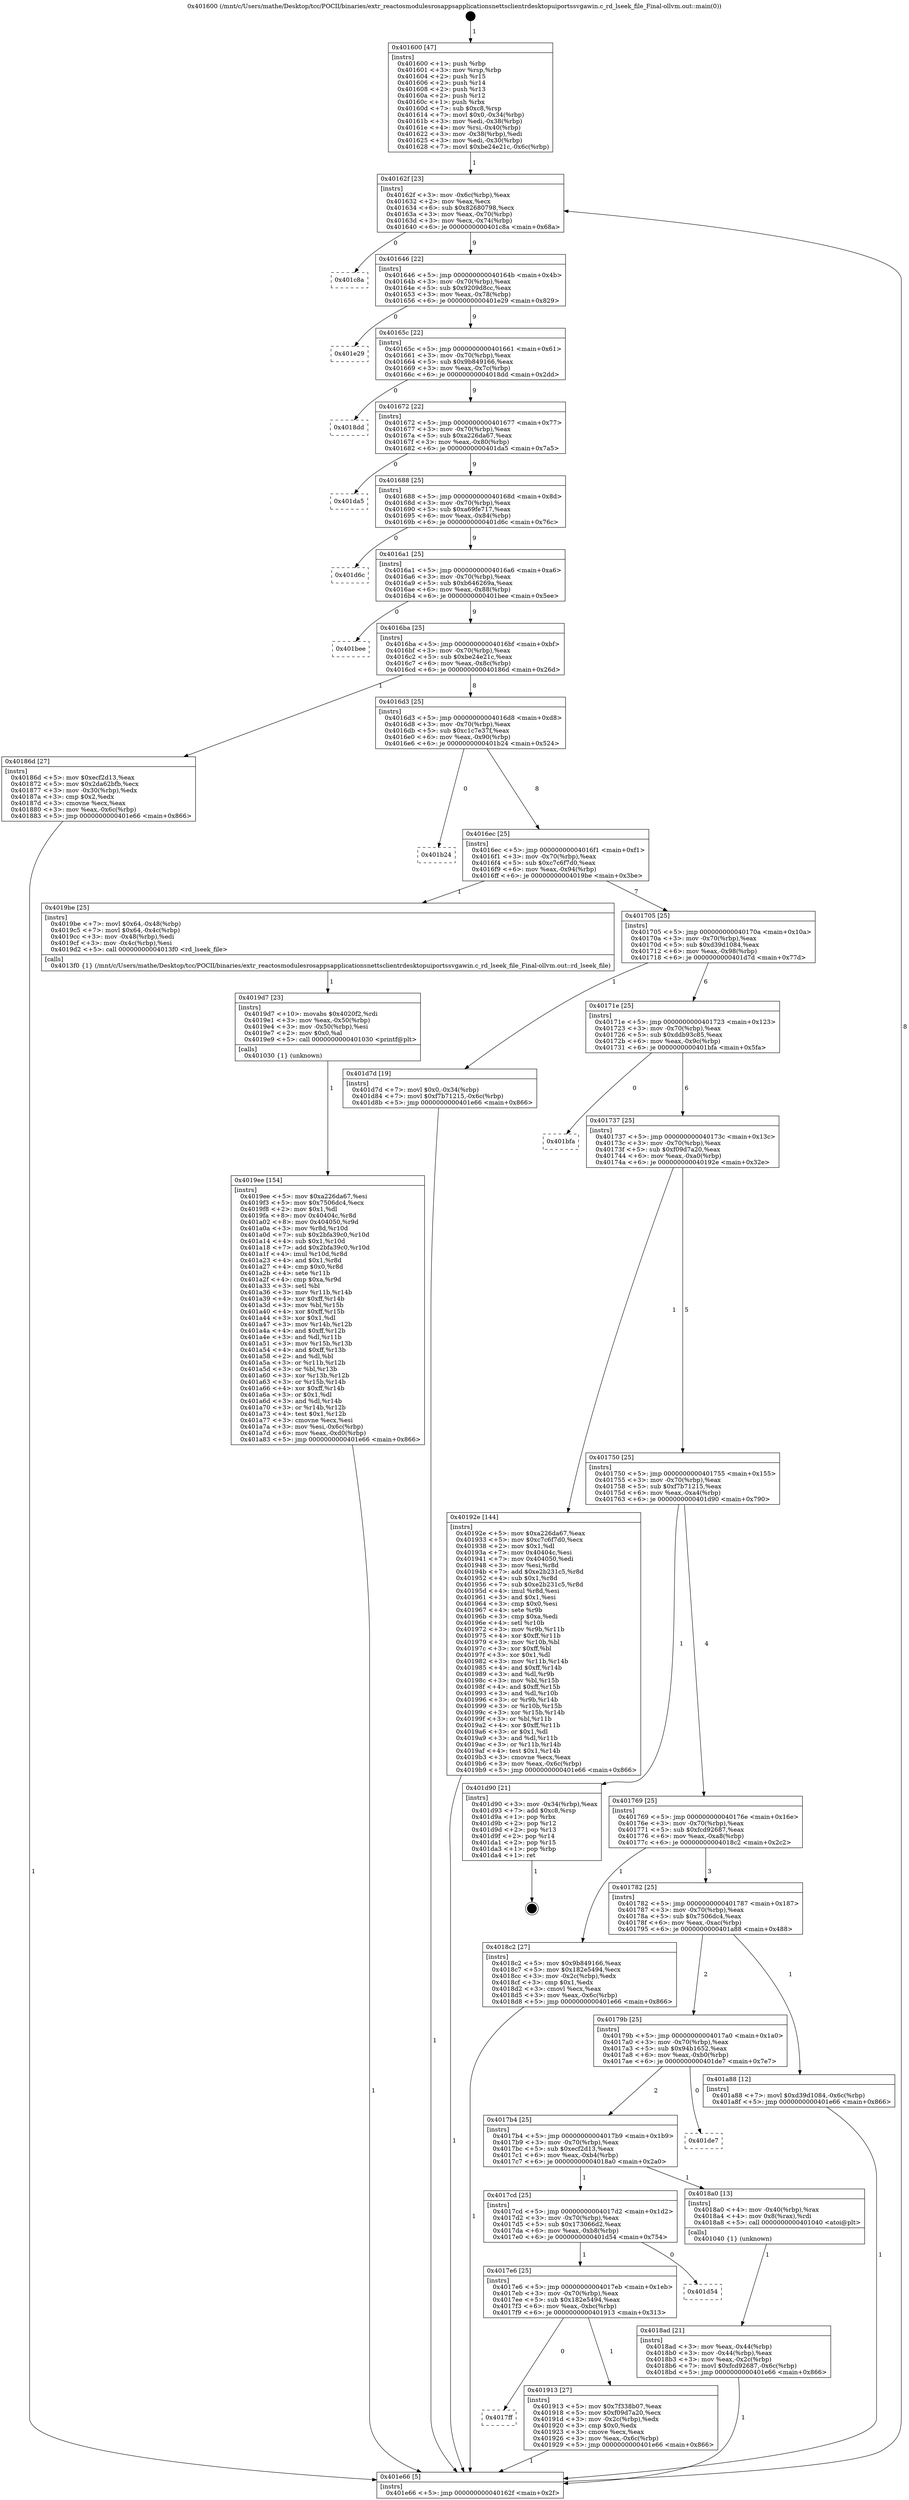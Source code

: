 digraph "0x401600" {
  label = "0x401600 (/mnt/c/Users/mathe/Desktop/tcc/POCII/binaries/extr_reactosmodulesrosappsapplicationsnettsclientrdesktopuiportssvgawin.c_rd_lseek_file_Final-ollvm.out::main(0))"
  labelloc = "t"
  node[shape=record]

  Entry [label="",width=0.3,height=0.3,shape=circle,fillcolor=black,style=filled]
  "0x40162f" [label="{
     0x40162f [23]\l
     | [instrs]\l
     &nbsp;&nbsp;0x40162f \<+3\>: mov -0x6c(%rbp),%eax\l
     &nbsp;&nbsp;0x401632 \<+2\>: mov %eax,%ecx\l
     &nbsp;&nbsp;0x401634 \<+6\>: sub $0x82680798,%ecx\l
     &nbsp;&nbsp;0x40163a \<+3\>: mov %eax,-0x70(%rbp)\l
     &nbsp;&nbsp;0x40163d \<+3\>: mov %ecx,-0x74(%rbp)\l
     &nbsp;&nbsp;0x401640 \<+6\>: je 0000000000401c8a \<main+0x68a\>\l
  }"]
  "0x401c8a" [label="{
     0x401c8a\l
  }", style=dashed]
  "0x401646" [label="{
     0x401646 [22]\l
     | [instrs]\l
     &nbsp;&nbsp;0x401646 \<+5\>: jmp 000000000040164b \<main+0x4b\>\l
     &nbsp;&nbsp;0x40164b \<+3\>: mov -0x70(%rbp),%eax\l
     &nbsp;&nbsp;0x40164e \<+5\>: sub $0x9209d8cc,%eax\l
     &nbsp;&nbsp;0x401653 \<+3\>: mov %eax,-0x78(%rbp)\l
     &nbsp;&nbsp;0x401656 \<+6\>: je 0000000000401e29 \<main+0x829\>\l
  }"]
  Exit [label="",width=0.3,height=0.3,shape=circle,fillcolor=black,style=filled,peripheries=2]
  "0x401e29" [label="{
     0x401e29\l
  }", style=dashed]
  "0x40165c" [label="{
     0x40165c [22]\l
     | [instrs]\l
     &nbsp;&nbsp;0x40165c \<+5\>: jmp 0000000000401661 \<main+0x61\>\l
     &nbsp;&nbsp;0x401661 \<+3\>: mov -0x70(%rbp),%eax\l
     &nbsp;&nbsp;0x401664 \<+5\>: sub $0x9b849166,%eax\l
     &nbsp;&nbsp;0x401669 \<+3\>: mov %eax,-0x7c(%rbp)\l
     &nbsp;&nbsp;0x40166c \<+6\>: je 00000000004018dd \<main+0x2dd\>\l
  }"]
  "0x4019ee" [label="{
     0x4019ee [154]\l
     | [instrs]\l
     &nbsp;&nbsp;0x4019ee \<+5\>: mov $0xa226da67,%esi\l
     &nbsp;&nbsp;0x4019f3 \<+5\>: mov $0x7506dc4,%ecx\l
     &nbsp;&nbsp;0x4019f8 \<+2\>: mov $0x1,%dl\l
     &nbsp;&nbsp;0x4019fa \<+8\>: mov 0x40404c,%r8d\l
     &nbsp;&nbsp;0x401a02 \<+8\>: mov 0x404050,%r9d\l
     &nbsp;&nbsp;0x401a0a \<+3\>: mov %r8d,%r10d\l
     &nbsp;&nbsp;0x401a0d \<+7\>: sub $0x2bfa39c0,%r10d\l
     &nbsp;&nbsp;0x401a14 \<+4\>: sub $0x1,%r10d\l
     &nbsp;&nbsp;0x401a18 \<+7\>: add $0x2bfa39c0,%r10d\l
     &nbsp;&nbsp;0x401a1f \<+4\>: imul %r10d,%r8d\l
     &nbsp;&nbsp;0x401a23 \<+4\>: and $0x1,%r8d\l
     &nbsp;&nbsp;0x401a27 \<+4\>: cmp $0x0,%r8d\l
     &nbsp;&nbsp;0x401a2b \<+4\>: sete %r11b\l
     &nbsp;&nbsp;0x401a2f \<+4\>: cmp $0xa,%r9d\l
     &nbsp;&nbsp;0x401a33 \<+3\>: setl %bl\l
     &nbsp;&nbsp;0x401a36 \<+3\>: mov %r11b,%r14b\l
     &nbsp;&nbsp;0x401a39 \<+4\>: xor $0xff,%r14b\l
     &nbsp;&nbsp;0x401a3d \<+3\>: mov %bl,%r15b\l
     &nbsp;&nbsp;0x401a40 \<+4\>: xor $0xff,%r15b\l
     &nbsp;&nbsp;0x401a44 \<+3\>: xor $0x1,%dl\l
     &nbsp;&nbsp;0x401a47 \<+3\>: mov %r14b,%r12b\l
     &nbsp;&nbsp;0x401a4a \<+4\>: and $0xff,%r12b\l
     &nbsp;&nbsp;0x401a4e \<+3\>: and %dl,%r11b\l
     &nbsp;&nbsp;0x401a51 \<+3\>: mov %r15b,%r13b\l
     &nbsp;&nbsp;0x401a54 \<+4\>: and $0xff,%r13b\l
     &nbsp;&nbsp;0x401a58 \<+2\>: and %dl,%bl\l
     &nbsp;&nbsp;0x401a5a \<+3\>: or %r11b,%r12b\l
     &nbsp;&nbsp;0x401a5d \<+3\>: or %bl,%r13b\l
     &nbsp;&nbsp;0x401a60 \<+3\>: xor %r13b,%r12b\l
     &nbsp;&nbsp;0x401a63 \<+3\>: or %r15b,%r14b\l
     &nbsp;&nbsp;0x401a66 \<+4\>: xor $0xff,%r14b\l
     &nbsp;&nbsp;0x401a6a \<+3\>: or $0x1,%dl\l
     &nbsp;&nbsp;0x401a6d \<+3\>: and %dl,%r14b\l
     &nbsp;&nbsp;0x401a70 \<+3\>: or %r14b,%r12b\l
     &nbsp;&nbsp;0x401a73 \<+4\>: test $0x1,%r12b\l
     &nbsp;&nbsp;0x401a77 \<+3\>: cmovne %ecx,%esi\l
     &nbsp;&nbsp;0x401a7a \<+3\>: mov %esi,-0x6c(%rbp)\l
     &nbsp;&nbsp;0x401a7d \<+6\>: mov %eax,-0xd0(%rbp)\l
     &nbsp;&nbsp;0x401a83 \<+5\>: jmp 0000000000401e66 \<main+0x866\>\l
  }"]
  "0x4018dd" [label="{
     0x4018dd\l
  }", style=dashed]
  "0x401672" [label="{
     0x401672 [22]\l
     | [instrs]\l
     &nbsp;&nbsp;0x401672 \<+5\>: jmp 0000000000401677 \<main+0x77\>\l
     &nbsp;&nbsp;0x401677 \<+3\>: mov -0x70(%rbp),%eax\l
     &nbsp;&nbsp;0x40167a \<+5\>: sub $0xa226da67,%eax\l
     &nbsp;&nbsp;0x40167f \<+3\>: mov %eax,-0x80(%rbp)\l
     &nbsp;&nbsp;0x401682 \<+6\>: je 0000000000401da5 \<main+0x7a5\>\l
  }"]
  "0x4019d7" [label="{
     0x4019d7 [23]\l
     | [instrs]\l
     &nbsp;&nbsp;0x4019d7 \<+10\>: movabs $0x4020f2,%rdi\l
     &nbsp;&nbsp;0x4019e1 \<+3\>: mov %eax,-0x50(%rbp)\l
     &nbsp;&nbsp;0x4019e4 \<+3\>: mov -0x50(%rbp),%esi\l
     &nbsp;&nbsp;0x4019e7 \<+2\>: mov $0x0,%al\l
     &nbsp;&nbsp;0x4019e9 \<+5\>: call 0000000000401030 \<printf@plt\>\l
     | [calls]\l
     &nbsp;&nbsp;0x401030 \{1\} (unknown)\l
  }"]
  "0x401da5" [label="{
     0x401da5\l
  }", style=dashed]
  "0x401688" [label="{
     0x401688 [25]\l
     | [instrs]\l
     &nbsp;&nbsp;0x401688 \<+5\>: jmp 000000000040168d \<main+0x8d\>\l
     &nbsp;&nbsp;0x40168d \<+3\>: mov -0x70(%rbp),%eax\l
     &nbsp;&nbsp;0x401690 \<+5\>: sub $0xa69fe717,%eax\l
     &nbsp;&nbsp;0x401695 \<+6\>: mov %eax,-0x84(%rbp)\l
     &nbsp;&nbsp;0x40169b \<+6\>: je 0000000000401d6c \<main+0x76c\>\l
  }"]
  "0x4017ff" [label="{
     0x4017ff\l
  }", style=dashed]
  "0x401d6c" [label="{
     0x401d6c\l
  }", style=dashed]
  "0x4016a1" [label="{
     0x4016a1 [25]\l
     | [instrs]\l
     &nbsp;&nbsp;0x4016a1 \<+5\>: jmp 00000000004016a6 \<main+0xa6\>\l
     &nbsp;&nbsp;0x4016a6 \<+3\>: mov -0x70(%rbp),%eax\l
     &nbsp;&nbsp;0x4016a9 \<+5\>: sub $0xb646269a,%eax\l
     &nbsp;&nbsp;0x4016ae \<+6\>: mov %eax,-0x88(%rbp)\l
     &nbsp;&nbsp;0x4016b4 \<+6\>: je 0000000000401bee \<main+0x5ee\>\l
  }"]
  "0x401913" [label="{
     0x401913 [27]\l
     | [instrs]\l
     &nbsp;&nbsp;0x401913 \<+5\>: mov $0x7f338b07,%eax\l
     &nbsp;&nbsp;0x401918 \<+5\>: mov $0xf09d7a20,%ecx\l
     &nbsp;&nbsp;0x40191d \<+3\>: mov -0x2c(%rbp),%edx\l
     &nbsp;&nbsp;0x401920 \<+3\>: cmp $0x0,%edx\l
     &nbsp;&nbsp;0x401923 \<+3\>: cmove %ecx,%eax\l
     &nbsp;&nbsp;0x401926 \<+3\>: mov %eax,-0x6c(%rbp)\l
     &nbsp;&nbsp;0x401929 \<+5\>: jmp 0000000000401e66 \<main+0x866\>\l
  }"]
  "0x401bee" [label="{
     0x401bee\l
  }", style=dashed]
  "0x4016ba" [label="{
     0x4016ba [25]\l
     | [instrs]\l
     &nbsp;&nbsp;0x4016ba \<+5\>: jmp 00000000004016bf \<main+0xbf\>\l
     &nbsp;&nbsp;0x4016bf \<+3\>: mov -0x70(%rbp),%eax\l
     &nbsp;&nbsp;0x4016c2 \<+5\>: sub $0xbe24e21c,%eax\l
     &nbsp;&nbsp;0x4016c7 \<+6\>: mov %eax,-0x8c(%rbp)\l
     &nbsp;&nbsp;0x4016cd \<+6\>: je 000000000040186d \<main+0x26d\>\l
  }"]
  "0x4017e6" [label="{
     0x4017e6 [25]\l
     | [instrs]\l
     &nbsp;&nbsp;0x4017e6 \<+5\>: jmp 00000000004017eb \<main+0x1eb\>\l
     &nbsp;&nbsp;0x4017eb \<+3\>: mov -0x70(%rbp),%eax\l
     &nbsp;&nbsp;0x4017ee \<+5\>: sub $0x182e5494,%eax\l
     &nbsp;&nbsp;0x4017f3 \<+6\>: mov %eax,-0xbc(%rbp)\l
     &nbsp;&nbsp;0x4017f9 \<+6\>: je 0000000000401913 \<main+0x313\>\l
  }"]
  "0x40186d" [label="{
     0x40186d [27]\l
     | [instrs]\l
     &nbsp;&nbsp;0x40186d \<+5\>: mov $0xecf2d13,%eax\l
     &nbsp;&nbsp;0x401872 \<+5\>: mov $0x2da62bfb,%ecx\l
     &nbsp;&nbsp;0x401877 \<+3\>: mov -0x30(%rbp),%edx\l
     &nbsp;&nbsp;0x40187a \<+3\>: cmp $0x2,%edx\l
     &nbsp;&nbsp;0x40187d \<+3\>: cmovne %ecx,%eax\l
     &nbsp;&nbsp;0x401880 \<+3\>: mov %eax,-0x6c(%rbp)\l
     &nbsp;&nbsp;0x401883 \<+5\>: jmp 0000000000401e66 \<main+0x866\>\l
  }"]
  "0x4016d3" [label="{
     0x4016d3 [25]\l
     | [instrs]\l
     &nbsp;&nbsp;0x4016d3 \<+5\>: jmp 00000000004016d8 \<main+0xd8\>\l
     &nbsp;&nbsp;0x4016d8 \<+3\>: mov -0x70(%rbp),%eax\l
     &nbsp;&nbsp;0x4016db \<+5\>: sub $0xc1c7e37f,%eax\l
     &nbsp;&nbsp;0x4016e0 \<+6\>: mov %eax,-0x90(%rbp)\l
     &nbsp;&nbsp;0x4016e6 \<+6\>: je 0000000000401b24 \<main+0x524\>\l
  }"]
  "0x401e66" [label="{
     0x401e66 [5]\l
     | [instrs]\l
     &nbsp;&nbsp;0x401e66 \<+5\>: jmp 000000000040162f \<main+0x2f\>\l
  }"]
  "0x401600" [label="{
     0x401600 [47]\l
     | [instrs]\l
     &nbsp;&nbsp;0x401600 \<+1\>: push %rbp\l
     &nbsp;&nbsp;0x401601 \<+3\>: mov %rsp,%rbp\l
     &nbsp;&nbsp;0x401604 \<+2\>: push %r15\l
     &nbsp;&nbsp;0x401606 \<+2\>: push %r14\l
     &nbsp;&nbsp;0x401608 \<+2\>: push %r13\l
     &nbsp;&nbsp;0x40160a \<+2\>: push %r12\l
     &nbsp;&nbsp;0x40160c \<+1\>: push %rbx\l
     &nbsp;&nbsp;0x40160d \<+7\>: sub $0xc8,%rsp\l
     &nbsp;&nbsp;0x401614 \<+7\>: movl $0x0,-0x34(%rbp)\l
     &nbsp;&nbsp;0x40161b \<+3\>: mov %edi,-0x38(%rbp)\l
     &nbsp;&nbsp;0x40161e \<+4\>: mov %rsi,-0x40(%rbp)\l
     &nbsp;&nbsp;0x401622 \<+3\>: mov -0x38(%rbp),%edi\l
     &nbsp;&nbsp;0x401625 \<+3\>: mov %edi,-0x30(%rbp)\l
     &nbsp;&nbsp;0x401628 \<+7\>: movl $0xbe24e21c,-0x6c(%rbp)\l
  }"]
  "0x401d54" [label="{
     0x401d54\l
  }", style=dashed]
  "0x401b24" [label="{
     0x401b24\l
  }", style=dashed]
  "0x4016ec" [label="{
     0x4016ec [25]\l
     | [instrs]\l
     &nbsp;&nbsp;0x4016ec \<+5\>: jmp 00000000004016f1 \<main+0xf1\>\l
     &nbsp;&nbsp;0x4016f1 \<+3\>: mov -0x70(%rbp),%eax\l
     &nbsp;&nbsp;0x4016f4 \<+5\>: sub $0xc7c6f7d0,%eax\l
     &nbsp;&nbsp;0x4016f9 \<+6\>: mov %eax,-0x94(%rbp)\l
     &nbsp;&nbsp;0x4016ff \<+6\>: je 00000000004019be \<main+0x3be\>\l
  }"]
  "0x4018ad" [label="{
     0x4018ad [21]\l
     | [instrs]\l
     &nbsp;&nbsp;0x4018ad \<+3\>: mov %eax,-0x44(%rbp)\l
     &nbsp;&nbsp;0x4018b0 \<+3\>: mov -0x44(%rbp),%eax\l
     &nbsp;&nbsp;0x4018b3 \<+3\>: mov %eax,-0x2c(%rbp)\l
     &nbsp;&nbsp;0x4018b6 \<+7\>: movl $0xfcd92687,-0x6c(%rbp)\l
     &nbsp;&nbsp;0x4018bd \<+5\>: jmp 0000000000401e66 \<main+0x866\>\l
  }"]
  "0x4019be" [label="{
     0x4019be [25]\l
     | [instrs]\l
     &nbsp;&nbsp;0x4019be \<+7\>: movl $0x64,-0x48(%rbp)\l
     &nbsp;&nbsp;0x4019c5 \<+7\>: movl $0x64,-0x4c(%rbp)\l
     &nbsp;&nbsp;0x4019cc \<+3\>: mov -0x48(%rbp),%edi\l
     &nbsp;&nbsp;0x4019cf \<+3\>: mov -0x4c(%rbp),%esi\l
     &nbsp;&nbsp;0x4019d2 \<+5\>: call 00000000004013f0 \<rd_lseek_file\>\l
     | [calls]\l
     &nbsp;&nbsp;0x4013f0 \{1\} (/mnt/c/Users/mathe/Desktop/tcc/POCII/binaries/extr_reactosmodulesrosappsapplicationsnettsclientrdesktopuiportssvgawin.c_rd_lseek_file_Final-ollvm.out::rd_lseek_file)\l
  }"]
  "0x401705" [label="{
     0x401705 [25]\l
     | [instrs]\l
     &nbsp;&nbsp;0x401705 \<+5\>: jmp 000000000040170a \<main+0x10a\>\l
     &nbsp;&nbsp;0x40170a \<+3\>: mov -0x70(%rbp),%eax\l
     &nbsp;&nbsp;0x40170d \<+5\>: sub $0xd39d1084,%eax\l
     &nbsp;&nbsp;0x401712 \<+6\>: mov %eax,-0x98(%rbp)\l
     &nbsp;&nbsp;0x401718 \<+6\>: je 0000000000401d7d \<main+0x77d\>\l
  }"]
  "0x4017cd" [label="{
     0x4017cd [25]\l
     | [instrs]\l
     &nbsp;&nbsp;0x4017cd \<+5\>: jmp 00000000004017d2 \<main+0x1d2\>\l
     &nbsp;&nbsp;0x4017d2 \<+3\>: mov -0x70(%rbp),%eax\l
     &nbsp;&nbsp;0x4017d5 \<+5\>: sub $0x173066d2,%eax\l
     &nbsp;&nbsp;0x4017da \<+6\>: mov %eax,-0xb8(%rbp)\l
     &nbsp;&nbsp;0x4017e0 \<+6\>: je 0000000000401d54 \<main+0x754\>\l
  }"]
  "0x401d7d" [label="{
     0x401d7d [19]\l
     | [instrs]\l
     &nbsp;&nbsp;0x401d7d \<+7\>: movl $0x0,-0x34(%rbp)\l
     &nbsp;&nbsp;0x401d84 \<+7\>: movl $0xf7b71215,-0x6c(%rbp)\l
     &nbsp;&nbsp;0x401d8b \<+5\>: jmp 0000000000401e66 \<main+0x866\>\l
  }"]
  "0x40171e" [label="{
     0x40171e [25]\l
     | [instrs]\l
     &nbsp;&nbsp;0x40171e \<+5\>: jmp 0000000000401723 \<main+0x123\>\l
     &nbsp;&nbsp;0x401723 \<+3\>: mov -0x70(%rbp),%eax\l
     &nbsp;&nbsp;0x401726 \<+5\>: sub $0xddb93c85,%eax\l
     &nbsp;&nbsp;0x40172b \<+6\>: mov %eax,-0x9c(%rbp)\l
     &nbsp;&nbsp;0x401731 \<+6\>: je 0000000000401bfa \<main+0x5fa\>\l
  }"]
  "0x4018a0" [label="{
     0x4018a0 [13]\l
     | [instrs]\l
     &nbsp;&nbsp;0x4018a0 \<+4\>: mov -0x40(%rbp),%rax\l
     &nbsp;&nbsp;0x4018a4 \<+4\>: mov 0x8(%rax),%rdi\l
     &nbsp;&nbsp;0x4018a8 \<+5\>: call 0000000000401040 \<atoi@plt\>\l
     | [calls]\l
     &nbsp;&nbsp;0x401040 \{1\} (unknown)\l
  }"]
  "0x401bfa" [label="{
     0x401bfa\l
  }", style=dashed]
  "0x401737" [label="{
     0x401737 [25]\l
     | [instrs]\l
     &nbsp;&nbsp;0x401737 \<+5\>: jmp 000000000040173c \<main+0x13c\>\l
     &nbsp;&nbsp;0x40173c \<+3\>: mov -0x70(%rbp),%eax\l
     &nbsp;&nbsp;0x40173f \<+5\>: sub $0xf09d7a20,%eax\l
     &nbsp;&nbsp;0x401744 \<+6\>: mov %eax,-0xa0(%rbp)\l
     &nbsp;&nbsp;0x40174a \<+6\>: je 000000000040192e \<main+0x32e\>\l
  }"]
  "0x4017b4" [label="{
     0x4017b4 [25]\l
     | [instrs]\l
     &nbsp;&nbsp;0x4017b4 \<+5\>: jmp 00000000004017b9 \<main+0x1b9\>\l
     &nbsp;&nbsp;0x4017b9 \<+3\>: mov -0x70(%rbp),%eax\l
     &nbsp;&nbsp;0x4017bc \<+5\>: sub $0xecf2d13,%eax\l
     &nbsp;&nbsp;0x4017c1 \<+6\>: mov %eax,-0xb4(%rbp)\l
     &nbsp;&nbsp;0x4017c7 \<+6\>: je 00000000004018a0 \<main+0x2a0\>\l
  }"]
  "0x40192e" [label="{
     0x40192e [144]\l
     | [instrs]\l
     &nbsp;&nbsp;0x40192e \<+5\>: mov $0xa226da67,%eax\l
     &nbsp;&nbsp;0x401933 \<+5\>: mov $0xc7c6f7d0,%ecx\l
     &nbsp;&nbsp;0x401938 \<+2\>: mov $0x1,%dl\l
     &nbsp;&nbsp;0x40193a \<+7\>: mov 0x40404c,%esi\l
     &nbsp;&nbsp;0x401941 \<+7\>: mov 0x404050,%edi\l
     &nbsp;&nbsp;0x401948 \<+3\>: mov %esi,%r8d\l
     &nbsp;&nbsp;0x40194b \<+7\>: add $0xe2b231c5,%r8d\l
     &nbsp;&nbsp;0x401952 \<+4\>: sub $0x1,%r8d\l
     &nbsp;&nbsp;0x401956 \<+7\>: sub $0xe2b231c5,%r8d\l
     &nbsp;&nbsp;0x40195d \<+4\>: imul %r8d,%esi\l
     &nbsp;&nbsp;0x401961 \<+3\>: and $0x1,%esi\l
     &nbsp;&nbsp;0x401964 \<+3\>: cmp $0x0,%esi\l
     &nbsp;&nbsp;0x401967 \<+4\>: sete %r9b\l
     &nbsp;&nbsp;0x40196b \<+3\>: cmp $0xa,%edi\l
     &nbsp;&nbsp;0x40196e \<+4\>: setl %r10b\l
     &nbsp;&nbsp;0x401972 \<+3\>: mov %r9b,%r11b\l
     &nbsp;&nbsp;0x401975 \<+4\>: xor $0xff,%r11b\l
     &nbsp;&nbsp;0x401979 \<+3\>: mov %r10b,%bl\l
     &nbsp;&nbsp;0x40197c \<+3\>: xor $0xff,%bl\l
     &nbsp;&nbsp;0x40197f \<+3\>: xor $0x1,%dl\l
     &nbsp;&nbsp;0x401982 \<+3\>: mov %r11b,%r14b\l
     &nbsp;&nbsp;0x401985 \<+4\>: and $0xff,%r14b\l
     &nbsp;&nbsp;0x401989 \<+3\>: and %dl,%r9b\l
     &nbsp;&nbsp;0x40198c \<+3\>: mov %bl,%r15b\l
     &nbsp;&nbsp;0x40198f \<+4\>: and $0xff,%r15b\l
     &nbsp;&nbsp;0x401993 \<+3\>: and %dl,%r10b\l
     &nbsp;&nbsp;0x401996 \<+3\>: or %r9b,%r14b\l
     &nbsp;&nbsp;0x401999 \<+3\>: or %r10b,%r15b\l
     &nbsp;&nbsp;0x40199c \<+3\>: xor %r15b,%r14b\l
     &nbsp;&nbsp;0x40199f \<+3\>: or %bl,%r11b\l
     &nbsp;&nbsp;0x4019a2 \<+4\>: xor $0xff,%r11b\l
     &nbsp;&nbsp;0x4019a6 \<+3\>: or $0x1,%dl\l
     &nbsp;&nbsp;0x4019a9 \<+3\>: and %dl,%r11b\l
     &nbsp;&nbsp;0x4019ac \<+3\>: or %r11b,%r14b\l
     &nbsp;&nbsp;0x4019af \<+4\>: test $0x1,%r14b\l
     &nbsp;&nbsp;0x4019b3 \<+3\>: cmovne %ecx,%eax\l
     &nbsp;&nbsp;0x4019b6 \<+3\>: mov %eax,-0x6c(%rbp)\l
     &nbsp;&nbsp;0x4019b9 \<+5\>: jmp 0000000000401e66 \<main+0x866\>\l
  }"]
  "0x401750" [label="{
     0x401750 [25]\l
     | [instrs]\l
     &nbsp;&nbsp;0x401750 \<+5\>: jmp 0000000000401755 \<main+0x155\>\l
     &nbsp;&nbsp;0x401755 \<+3\>: mov -0x70(%rbp),%eax\l
     &nbsp;&nbsp;0x401758 \<+5\>: sub $0xf7b71215,%eax\l
     &nbsp;&nbsp;0x40175d \<+6\>: mov %eax,-0xa4(%rbp)\l
     &nbsp;&nbsp;0x401763 \<+6\>: je 0000000000401d90 \<main+0x790\>\l
  }"]
  "0x401de7" [label="{
     0x401de7\l
  }", style=dashed]
  "0x401d90" [label="{
     0x401d90 [21]\l
     | [instrs]\l
     &nbsp;&nbsp;0x401d90 \<+3\>: mov -0x34(%rbp),%eax\l
     &nbsp;&nbsp;0x401d93 \<+7\>: add $0xc8,%rsp\l
     &nbsp;&nbsp;0x401d9a \<+1\>: pop %rbx\l
     &nbsp;&nbsp;0x401d9b \<+2\>: pop %r12\l
     &nbsp;&nbsp;0x401d9d \<+2\>: pop %r13\l
     &nbsp;&nbsp;0x401d9f \<+2\>: pop %r14\l
     &nbsp;&nbsp;0x401da1 \<+2\>: pop %r15\l
     &nbsp;&nbsp;0x401da3 \<+1\>: pop %rbp\l
     &nbsp;&nbsp;0x401da4 \<+1\>: ret\l
  }"]
  "0x401769" [label="{
     0x401769 [25]\l
     | [instrs]\l
     &nbsp;&nbsp;0x401769 \<+5\>: jmp 000000000040176e \<main+0x16e\>\l
     &nbsp;&nbsp;0x40176e \<+3\>: mov -0x70(%rbp),%eax\l
     &nbsp;&nbsp;0x401771 \<+5\>: sub $0xfcd92687,%eax\l
     &nbsp;&nbsp;0x401776 \<+6\>: mov %eax,-0xa8(%rbp)\l
     &nbsp;&nbsp;0x40177c \<+6\>: je 00000000004018c2 \<main+0x2c2\>\l
  }"]
  "0x40179b" [label="{
     0x40179b [25]\l
     | [instrs]\l
     &nbsp;&nbsp;0x40179b \<+5\>: jmp 00000000004017a0 \<main+0x1a0\>\l
     &nbsp;&nbsp;0x4017a0 \<+3\>: mov -0x70(%rbp),%eax\l
     &nbsp;&nbsp;0x4017a3 \<+5\>: sub $0x94b1652,%eax\l
     &nbsp;&nbsp;0x4017a8 \<+6\>: mov %eax,-0xb0(%rbp)\l
     &nbsp;&nbsp;0x4017ae \<+6\>: je 0000000000401de7 \<main+0x7e7\>\l
  }"]
  "0x4018c2" [label="{
     0x4018c2 [27]\l
     | [instrs]\l
     &nbsp;&nbsp;0x4018c2 \<+5\>: mov $0x9b849166,%eax\l
     &nbsp;&nbsp;0x4018c7 \<+5\>: mov $0x182e5494,%ecx\l
     &nbsp;&nbsp;0x4018cc \<+3\>: mov -0x2c(%rbp),%edx\l
     &nbsp;&nbsp;0x4018cf \<+3\>: cmp $0x1,%edx\l
     &nbsp;&nbsp;0x4018d2 \<+3\>: cmovl %ecx,%eax\l
     &nbsp;&nbsp;0x4018d5 \<+3\>: mov %eax,-0x6c(%rbp)\l
     &nbsp;&nbsp;0x4018d8 \<+5\>: jmp 0000000000401e66 \<main+0x866\>\l
  }"]
  "0x401782" [label="{
     0x401782 [25]\l
     | [instrs]\l
     &nbsp;&nbsp;0x401782 \<+5\>: jmp 0000000000401787 \<main+0x187\>\l
     &nbsp;&nbsp;0x401787 \<+3\>: mov -0x70(%rbp),%eax\l
     &nbsp;&nbsp;0x40178a \<+5\>: sub $0x7506dc4,%eax\l
     &nbsp;&nbsp;0x40178f \<+6\>: mov %eax,-0xac(%rbp)\l
     &nbsp;&nbsp;0x401795 \<+6\>: je 0000000000401a88 \<main+0x488\>\l
  }"]
  "0x401a88" [label="{
     0x401a88 [12]\l
     | [instrs]\l
     &nbsp;&nbsp;0x401a88 \<+7\>: movl $0xd39d1084,-0x6c(%rbp)\l
     &nbsp;&nbsp;0x401a8f \<+5\>: jmp 0000000000401e66 \<main+0x866\>\l
  }"]
  Entry -> "0x401600" [label=" 1"]
  "0x40162f" -> "0x401c8a" [label=" 0"]
  "0x40162f" -> "0x401646" [label=" 9"]
  "0x401d90" -> Exit [label=" 1"]
  "0x401646" -> "0x401e29" [label=" 0"]
  "0x401646" -> "0x40165c" [label=" 9"]
  "0x401d7d" -> "0x401e66" [label=" 1"]
  "0x40165c" -> "0x4018dd" [label=" 0"]
  "0x40165c" -> "0x401672" [label=" 9"]
  "0x401a88" -> "0x401e66" [label=" 1"]
  "0x401672" -> "0x401da5" [label=" 0"]
  "0x401672" -> "0x401688" [label=" 9"]
  "0x4019ee" -> "0x401e66" [label=" 1"]
  "0x401688" -> "0x401d6c" [label=" 0"]
  "0x401688" -> "0x4016a1" [label=" 9"]
  "0x4019d7" -> "0x4019ee" [label=" 1"]
  "0x4016a1" -> "0x401bee" [label=" 0"]
  "0x4016a1" -> "0x4016ba" [label=" 9"]
  "0x4019be" -> "0x4019d7" [label=" 1"]
  "0x4016ba" -> "0x40186d" [label=" 1"]
  "0x4016ba" -> "0x4016d3" [label=" 8"]
  "0x40186d" -> "0x401e66" [label=" 1"]
  "0x401600" -> "0x40162f" [label=" 1"]
  "0x401e66" -> "0x40162f" [label=" 8"]
  "0x401913" -> "0x401e66" [label=" 1"]
  "0x4016d3" -> "0x401b24" [label=" 0"]
  "0x4016d3" -> "0x4016ec" [label=" 8"]
  "0x4017e6" -> "0x4017ff" [label=" 0"]
  "0x4016ec" -> "0x4019be" [label=" 1"]
  "0x4016ec" -> "0x401705" [label=" 7"]
  "0x40192e" -> "0x401e66" [label=" 1"]
  "0x401705" -> "0x401d7d" [label=" 1"]
  "0x401705" -> "0x40171e" [label=" 6"]
  "0x4017cd" -> "0x4017e6" [label=" 1"]
  "0x40171e" -> "0x401bfa" [label=" 0"]
  "0x40171e" -> "0x401737" [label=" 6"]
  "0x4017cd" -> "0x401d54" [label=" 0"]
  "0x401737" -> "0x40192e" [label=" 1"]
  "0x401737" -> "0x401750" [label=" 5"]
  "0x4018c2" -> "0x401e66" [label=" 1"]
  "0x401750" -> "0x401d90" [label=" 1"]
  "0x401750" -> "0x401769" [label=" 4"]
  "0x4018ad" -> "0x401e66" [label=" 1"]
  "0x401769" -> "0x4018c2" [label=" 1"]
  "0x401769" -> "0x401782" [label=" 3"]
  "0x4017b4" -> "0x4017cd" [label=" 1"]
  "0x401782" -> "0x401a88" [label=" 1"]
  "0x401782" -> "0x40179b" [label=" 2"]
  "0x4018a0" -> "0x4018ad" [label=" 1"]
  "0x40179b" -> "0x401de7" [label=" 0"]
  "0x40179b" -> "0x4017b4" [label=" 2"]
  "0x4017e6" -> "0x401913" [label=" 1"]
  "0x4017b4" -> "0x4018a0" [label=" 1"]
}

